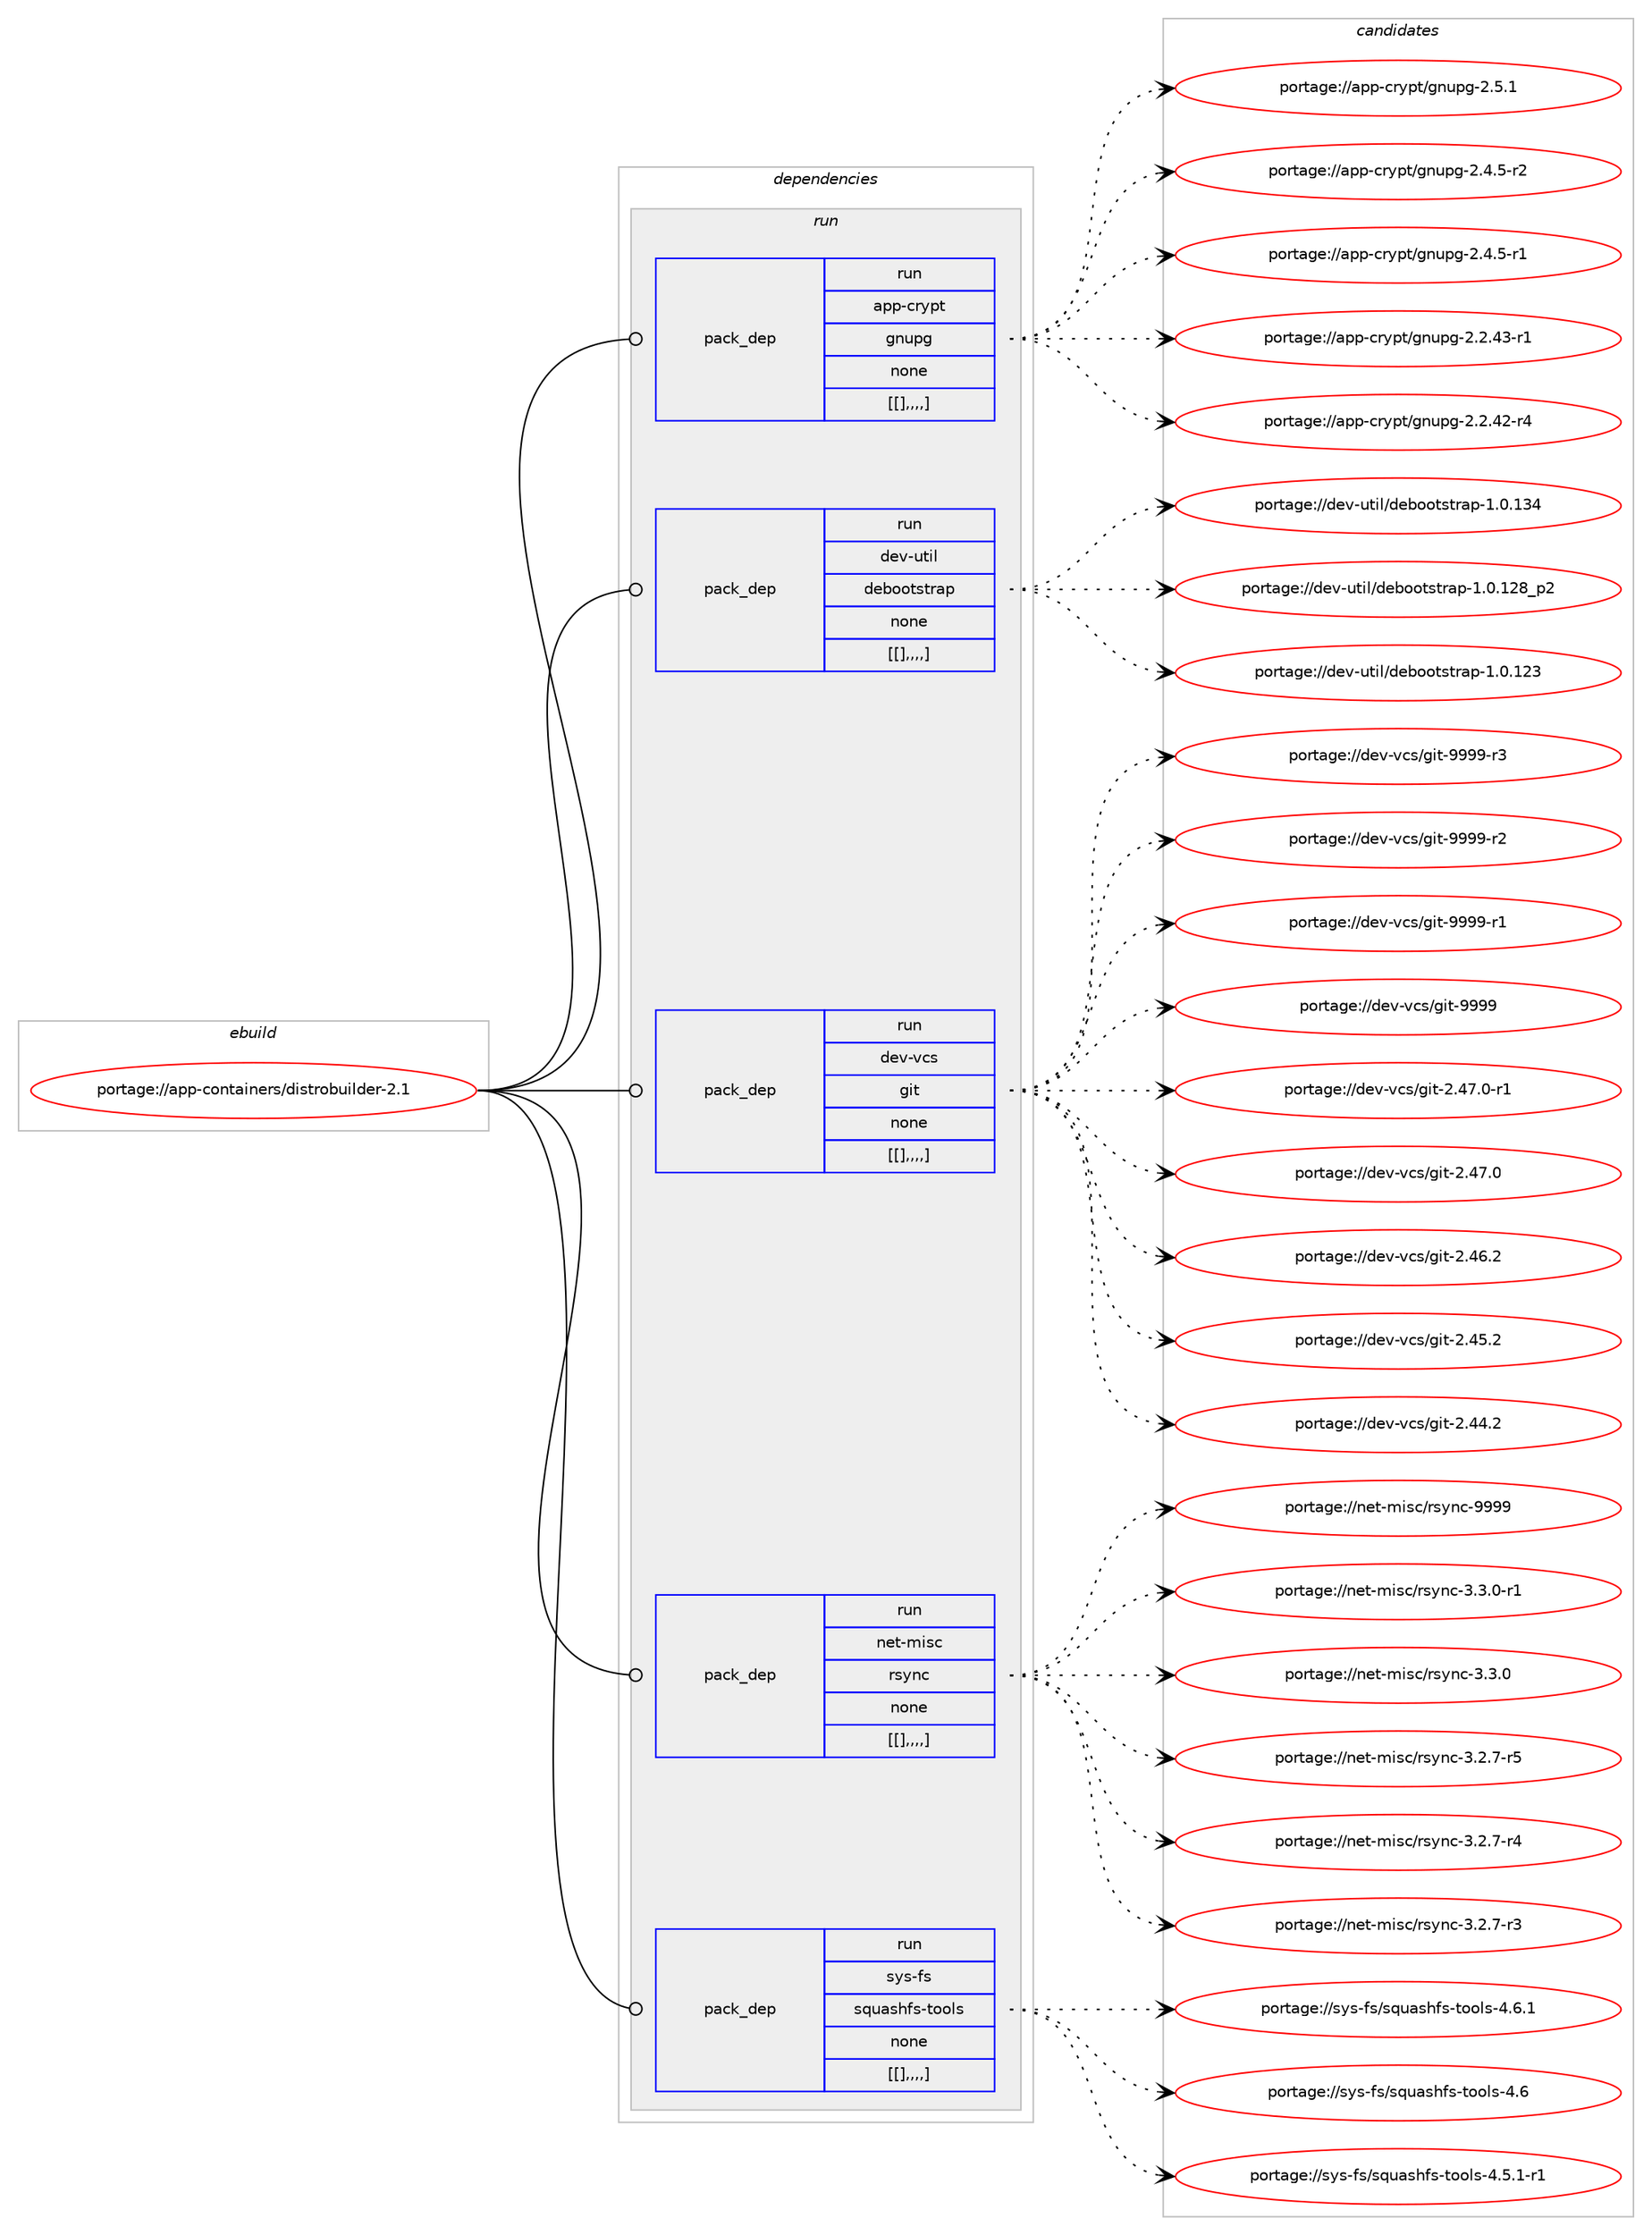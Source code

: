 digraph prolog {

# *************
# Graph options
# *************

newrank=true;
concentrate=true;
compound=true;
graph [rankdir=LR,fontname=Helvetica,fontsize=10,ranksep=1.5];#, ranksep=2.5, nodesep=0.2];
edge  [arrowhead=vee];
node  [fontname=Helvetica,fontsize=10];

# **********
# The ebuild
# **********

subgraph cluster_leftcol {
color=gray;
label=<<i>ebuild</i>>;
id [label="portage://app-containers/distrobuilder-2.1", color=red, width=4, href="../app-containers/distrobuilder-2.1.svg"];
}

# ****************
# The dependencies
# ****************

subgraph cluster_midcol {
color=gray;
label=<<i>dependencies</i>>;
subgraph cluster_compile {
fillcolor="#eeeeee";
style=filled;
label=<<i>compile</i>>;
}
subgraph cluster_compileandrun {
fillcolor="#eeeeee";
style=filled;
label=<<i>compile and run</i>>;
}
subgraph cluster_run {
fillcolor="#eeeeee";
style=filled;
label=<<i>run</i>>;
subgraph pack8209 {
dependency11514 [label=<<TABLE BORDER="0" CELLBORDER="1" CELLSPACING="0" CELLPADDING="4" WIDTH="220"><TR><TD ROWSPAN="6" CELLPADDING="30">pack_dep</TD></TR><TR><TD WIDTH="110">run</TD></TR><TR><TD>app-crypt</TD></TR><TR><TD>gnupg</TD></TR><TR><TD>none</TD></TR><TR><TD>[[],,,,]</TD></TR></TABLE>>, shape=none, color=blue];
}
id:e -> dependency11514:w [weight=20,style="solid",arrowhead="odot"];
subgraph pack8217 {
dependency11530 [label=<<TABLE BORDER="0" CELLBORDER="1" CELLSPACING="0" CELLPADDING="4" WIDTH="220"><TR><TD ROWSPAN="6" CELLPADDING="30">pack_dep</TD></TR><TR><TD WIDTH="110">run</TD></TR><TR><TD>dev-util</TD></TR><TR><TD>debootstrap</TD></TR><TR><TD>none</TD></TR><TR><TD>[[],,,,]</TD></TR></TABLE>>, shape=none, color=blue];
}
id:e -> dependency11530:w [weight=20,style="solid",arrowhead="odot"];
subgraph pack8229 {
dependency11532 [label=<<TABLE BORDER="0" CELLBORDER="1" CELLSPACING="0" CELLPADDING="4" WIDTH="220"><TR><TD ROWSPAN="6" CELLPADDING="30">pack_dep</TD></TR><TR><TD WIDTH="110">run</TD></TR><TR><TD>dev-vcs</TD></TR><TR><TD>git</TD></TR><TR><TD>none</TD></TR><TR><TD>[[],,,,]</TD></TR></TABLE>>, shape=none, color=blue];
}
id:e -> dependency11532:w [weight=20,style="solid",arrowhead="odot"];
subgraph pack8231 {
dependency11549 [label=<<TABLE BORDER="0" CELLBORDER="1" CELLSPACING="0" CELLPADDING="4" WIDTH="220"><TR><TD ROWSPAN="6" CELLPADDING="30">pack_dep</TD></TR><TR><TD WIDTH="110">run</TD></TR><TR><TD>net-misc</TD></TR><TR><TD>rsync</TD></TR><TR><TD>none</TD></TR><TR><TD>[[],,,,]</TD></TR></TABLE>>, shape=none, color=blue];
}
id:e -> dependency11549:w [weight=20,style="solid",arrowhead="odot"];
subgraph pack8266 {
dependency11577 [label=<<TABLE BORDER="0" CELLBORDER="1" CELLSPACING="0" CELLPADDING="4" WIDTH="220"><TR><TD ROWSPAN="6" CELLPADDING="30">pack_dep</TD></TR><TR><TD WIDTH="110">run</TD></TR><TR><TD>sys-fs</TD></TR><TR><TD>squashfs-tools</TD></TR><TR><TD>none</TD></TR><TR><TD>[[],,,,]</TD></TR></TABLE>>, shape=none, color=blue];
}
id:e -> dependency11577:w [weight=20,style="solid",arrowhead="odot"];
}
}

# **************
# The candidates
# **************

subgraph cluster_choices {
rank=same;
color=gray;
label=<<i>candidates</i>>;

subgraph choice7421 {
color=black;
nodesep=1;
choice97112112459911412111211647103110117112103455046534649 [label="portage://app-crypt/gnupg-2.5.1", color=red, width=4,href="../app-crypt/gnupg-2.5.1.svg"];
choice971121124599114121112116471031101171121034550465246534511450 [label="portage://app-crypt/gnupg-2.4.5-r2", color=red, width=4,href="../app-crypt/gnupg-2.4.5-r2.svg"];
choice971121124599114121112116471031101171121034550465246534511449 [label="portage://app-crypt/gnupg-2.4.5-r1", color=red, width=4,href="../app-crypt/gnupg-2.4.5-r1.svg"];
choice97112112459911412111211647103110117112103455046504652514511449 [label="portage://app-crypt/gnupg-2.2.43-r1", color=red, width=4,href="../app-crypt/gnupg-2.2.43-r1.svg"];
choice97112112459911412111211647103110117112103455046504652504511452 [label="portage://app-crypt/gnupg-2.2.42-r4", color=red, width=4,href="../app-crypt/gnupg-2.2.42-r4.svg"];
dependency11514:e -> choice97112112459911412111211647103110117112103455046534649:w [style=dotted,weight="100"];
dependency11514:e -> choice971121124599114121112116471031101171121034550465246534511450:w [style=dotted,weight="100"];
dependency11514:e -> choice971121124599114121112116471031101171121034550465246534511449:w [style=dotted,weight="100"];
dependency11514:e -> choice97112112459911412111211647103110117112103455046504652514511449:w [style=dotted,weight="100"];
dependency11514:e -> choice97112112459911412111211647103110117112103455046504652504511452:w [style=dotted,weight="100"];
}
subgraph choice7430 {
color=black;
nodesep=1;
choice100101118451171161051084710010198111111116115116114971124549464846495152 [label="portage://dev-util/debootstrap-1.0.134", color=red, width=4,href="../dev-util/debootstrap-1.0.134.svg"];
choice1001011184511711610510847100101981111111161151161149711245494648464950569511250 [label="portage://dev-util/debootstrap-1.0.128_p2", color=red, width=4,href="../dev-util/debootstrap-1.0.128_p2.svg"];
choice100101118451171161051084710010198111111116115116114971124549464846495051 [label="portage://dev-util/debootstrap-1.0.123", color=red, width=4,href="../dev-util/debootstrap-1.0.123.svg"];
dependency11530:e -> choice100101118451171161051084710010198111111116115116114971124549464846495152:w [style=dotted,weight="100"];
dependency11530:e -> choice1001011184511711610510847100101981111111161151161149711245494648464950569511250:w [style=dotted,weight="100"];
dependency11530:e -> choice100101118451171161051084710010198111111116115116114971124549464846495051:w [style=dotted,weight="100"];
}
subgraph choice7438 {
color=black;
nodesep=1;
choice10010111845118991154710310511645575757574511451 [label="portage://dev-vcs/git-9999-r3", color=red, width=4,href="../dev-vcs/git-9999-r3.svg"];
choice10010111845118991154710310511645575757574511450 [label="portage://dev-vcs/git-9999-r2", color=red, width=4,href="../dev-vcs/git-9999-r2.svg"];
choice10010111845118991154710310511645575757574511449 [label="portage://dev-vcs/git-9999-r1", color=red, width=4,href="../dev-vcs/git-9999-r1.svg"];
choice1001011184511899115471031051164557575757 [label="portage://dev-vcs/git-9999", color=red, width=4,href="../dev-vcs/git-9999.svg"];
choice100101118451189911547103105116455046525546484511449 [label="portage://dev-vcs/git-2.47.0-r1", color=red, width=4,href="../dev-vcs/git-2.47.0-r1.svg"];
choice10010111845118991154710310511645504652554648 [label="portage://dev-vcs/git-2.47.0", color=red, width=4,href="../dev-vcs/git-2.47.0.svg"];
choice10010111845118991154710310511645504652544650 [label="portage://dev-vcs/git-2.46.2", color=red, width=4,href="../dev-vcs/git-2.46.2.svg"];
choice10010111845118991154710310511645504652534650 [label="portage://dev-vcs/git-2.45.2", color=red, width=4,href="../dev-vcs/git-2.45.2.svg"];
choice10010111845118991154710310511645504652524650 [label="portage://dev-vcs/git-2.44.2", color=red, width=4,href="../dev-vcs/git-2.44.2.svg"];
dependency11532:e -> choice10010111845118991154710310511645575757574511451:w [style=dotted,weight="100"];
dependency11532:e -> choice10010111845118991154710310511645575757574511450:w [style=dotted,weight="100"];
dependency11532:e -> choice10010111845118991154710310511645575757574511449:w [style=dotted,weight="100"];
dependency11532:e -> choice1001011184511899115471031051164557575757:w [style=dotted,weight="100"];
dependency11532:e -> choice100101118451189911547103105116455046525546484511449:w [style=dotted,weight="100"];
dependency11532:e -> choice10010111845118991154710310511645504652554648:w [style=dotted,weight="100"];
dependency11532:e -> choice10010111845118991154710310511645504652544650:w [style=dotted,weight="100"];
dependency11532:e -> choice10010111845118991154710310511645504652534650:w [style=dotted,weight="100"];
dependency11532:e -> choice10010111845118991154710310511645504652524650:w [style=dotted,weight="100"];
}
subgraph choice7449 {
color=black;
nodesep=1;
choice110101116451091051159947114115121110994557575757 [label="portage://net-misc/rsync-9999", color=red, width=4,href="../net-misc/rsync-9999.svg"];
choice110101116451091051159947114115121110994551465146484511449 [label="portage://net-misc/rsync-3.3.0-r1", color=red, width=4,href="../net-misc/rsync-3.3.0-r1.svg"];
choice11010111645109105115994711411512111099455146514648 [label="portage://net-misc/rsync-3.3.0", color=red, width=4,href="../net-misc/rsync-3.3.0.svg"];
choice110101116451091051159947114115121110994551465046554511453 [label="portage://net-misc/rsync-3.2.7-r5", color=red, width=4,href="../net-misc/rsync-3.2.7-r5.svg"];
choice110101116451091051159947114115121110994551465046554511452 [label="portage://net-misc/rsync-3.2.7-r4", color=red, width=4,href="../net-misc/rsync-3.2.7-r4.svg"];
choice110101116451091051159947114115121110994551465046554511451 [label="portage://net-misc/rsync-3.2.7-r3", color=red, width=4,href="../net-misc/rsync-3.2.7-r3.svg"];
dependency11549:e -> choice110101116451091051159947114115121110994557575757:w [style=dotted,weight="100"];
dependency11549:e -> choice110101116451091051159947114115121110994551465146484511449:w [style=dotted,weight="100"];
dependency11549:e -> choice11010111645109105115994711411512111099455146514648:w [style=dotted,weight="100"];
dependency11549:e -> choice110101116451091051159947114115121110994551465046554511453:w [style=dotted,weight="100"];
dependency11549:e -> choice110101116451091051159947114115121110994551465046554511452:w [style=dotted,weight="100"];
dependency11549:e -> choice110101116451091051159947114115121110994551465046554511451:w [style=dotted,weight="100"];
}
subgraph choice7459 {
color=black;
nodesep=1;
choice11512111545102115471151131179711510410211545116111111108115455246544649 [label="portage://sys-fs/squashfs-tools-4.6.1", color=red, width=4,href="../sys-fs/squashfs-tools-4.6.1.svg"];
choice1151211154510211547115113117971151041021154511611111110811545524654 [label="portage://sys-fs/squashfs-tools-4.6", color=red, width=4,href="../sys-fs/squashfs-tools-4.6.svg"];
choice115121115451021154711511311797115104102115451161111111081154552465346494511449 [label="portage://sys-fs/squashfs-tools-4.5.1-r1", color=red, width=4,href="../sys-fs/squashfs-tools-4.5.1-r1.svg"];
dependency11577:e -> choice11512111545102115471151131179711510410211545116111111108115455246544649:w [style=dotted,weight="100"];
dependency11577:e -> choice1151211154510211547115113117971151041021154511611111110811545524654:w [style=dotted,weight="100"];
dependency11577:e -> choice115121115451021154711511311797115104102115451161111111081154552465346494511449:w [style=dotted,weight="100"];
}
}

}
